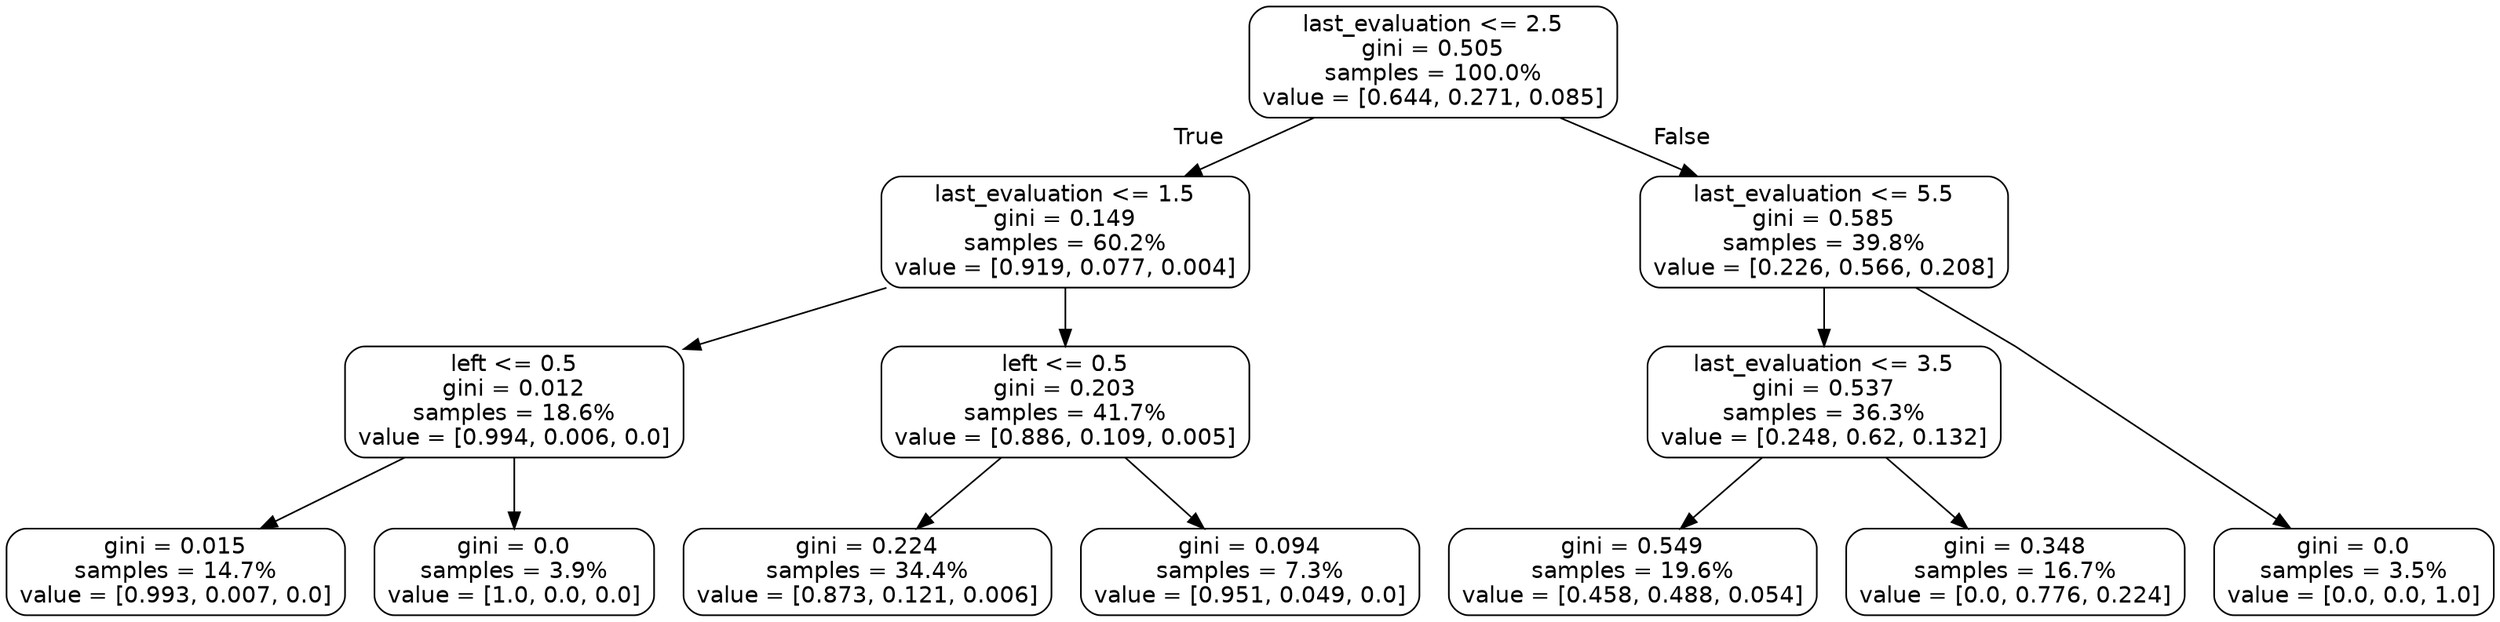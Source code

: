 digraph Tree {
node [shape=box, style="rounded", color="black", fontname=helvetica] ;
graph [ranksep=equally, splines=polyline] ;
edge [fontname=helvetica] ;
0 [label="last_evaluation <= 2.5\ngini = 0.505\nsamples = 100.0%\nvalue = [0.644, 0.271, 0.085]"] ;
1 [label="last_evaluation <= 1.5\ngini = 0.149\nsamples = 60.2%\nvalue = [0.919, 0.077, 0.004]"] ;
0 -> 1 [labeldistance=2.5, labelangle=45, headlabel="True"] ;
2 [label="left <= 0.5\ngini = 0.012\nsamples = 18.6%\nvalue = [0.994, 0.006, 0.0]"] ;
1 -> 2 ;
3 [label="gini = 0.015\nsamples = 14.7%\nvalue = [0.993, 0.007, 0.0]"] ;
2 -> 3 ;
4 [label="gini = 0.0\nsamples = 3.9%\nvalue = [1.0, 0.0, 0.0]"] ;
2 -> 4 ;
5 [label="left <= 0.5\ngini = 0.203\nsamples = 41.7%\nvalue = [0.886, 0.109, 0.005]"] ;
1 -> 5 ;
6 [label="gini = 0.224\nsamples = 34.4%\nvalue = [0.873, 0.121, 0.006]"] ;
5 -> 6 ;
7 [label="gini = 0.094\nsamples = 7.3%\nvalue = [0.951, 0.049, 0.0]"] ;
5 -> 7 ;
8 [label="last_evaluation <= 5.5\ngini = 0.585\nsamples = 39.8%\nvalue = [0.226, 0.566, 0.208]"] ;
0 -> 8 [labeldistance=2.5, labelangle=-45, headlabel="False"] ;
9 [label="last_evaluation <= 3.5\ngini = 0.537\nsamples = 36.3%\nvalue = [0.248, 0.62, 0.132]"] ;
8 -> 9 ;
10 [label="gini = 0.549\nsamples = 19.6%\nvalue = [0.458, 0.488, 0.054]"] ;
9 -> 10 ;
11 [label="gini = 0.348\nsamples = 16.7%\nvalue = [0.0, 0.776, 0.224]"] ;
9 -> 11 ;
12 [label="gini = 0.0\nsamples = 3.5%\nvalue = [0.0, 0.0, 1.0]"] ;
8 -> 12 ;
{rank=same ; 0} ;
{rank=same ; 1; 8} ;
{rank=same ; 2; 5; 9} ;
{rank=same ; 3; 4; 6; 7; 10; 11; 12} ;
}